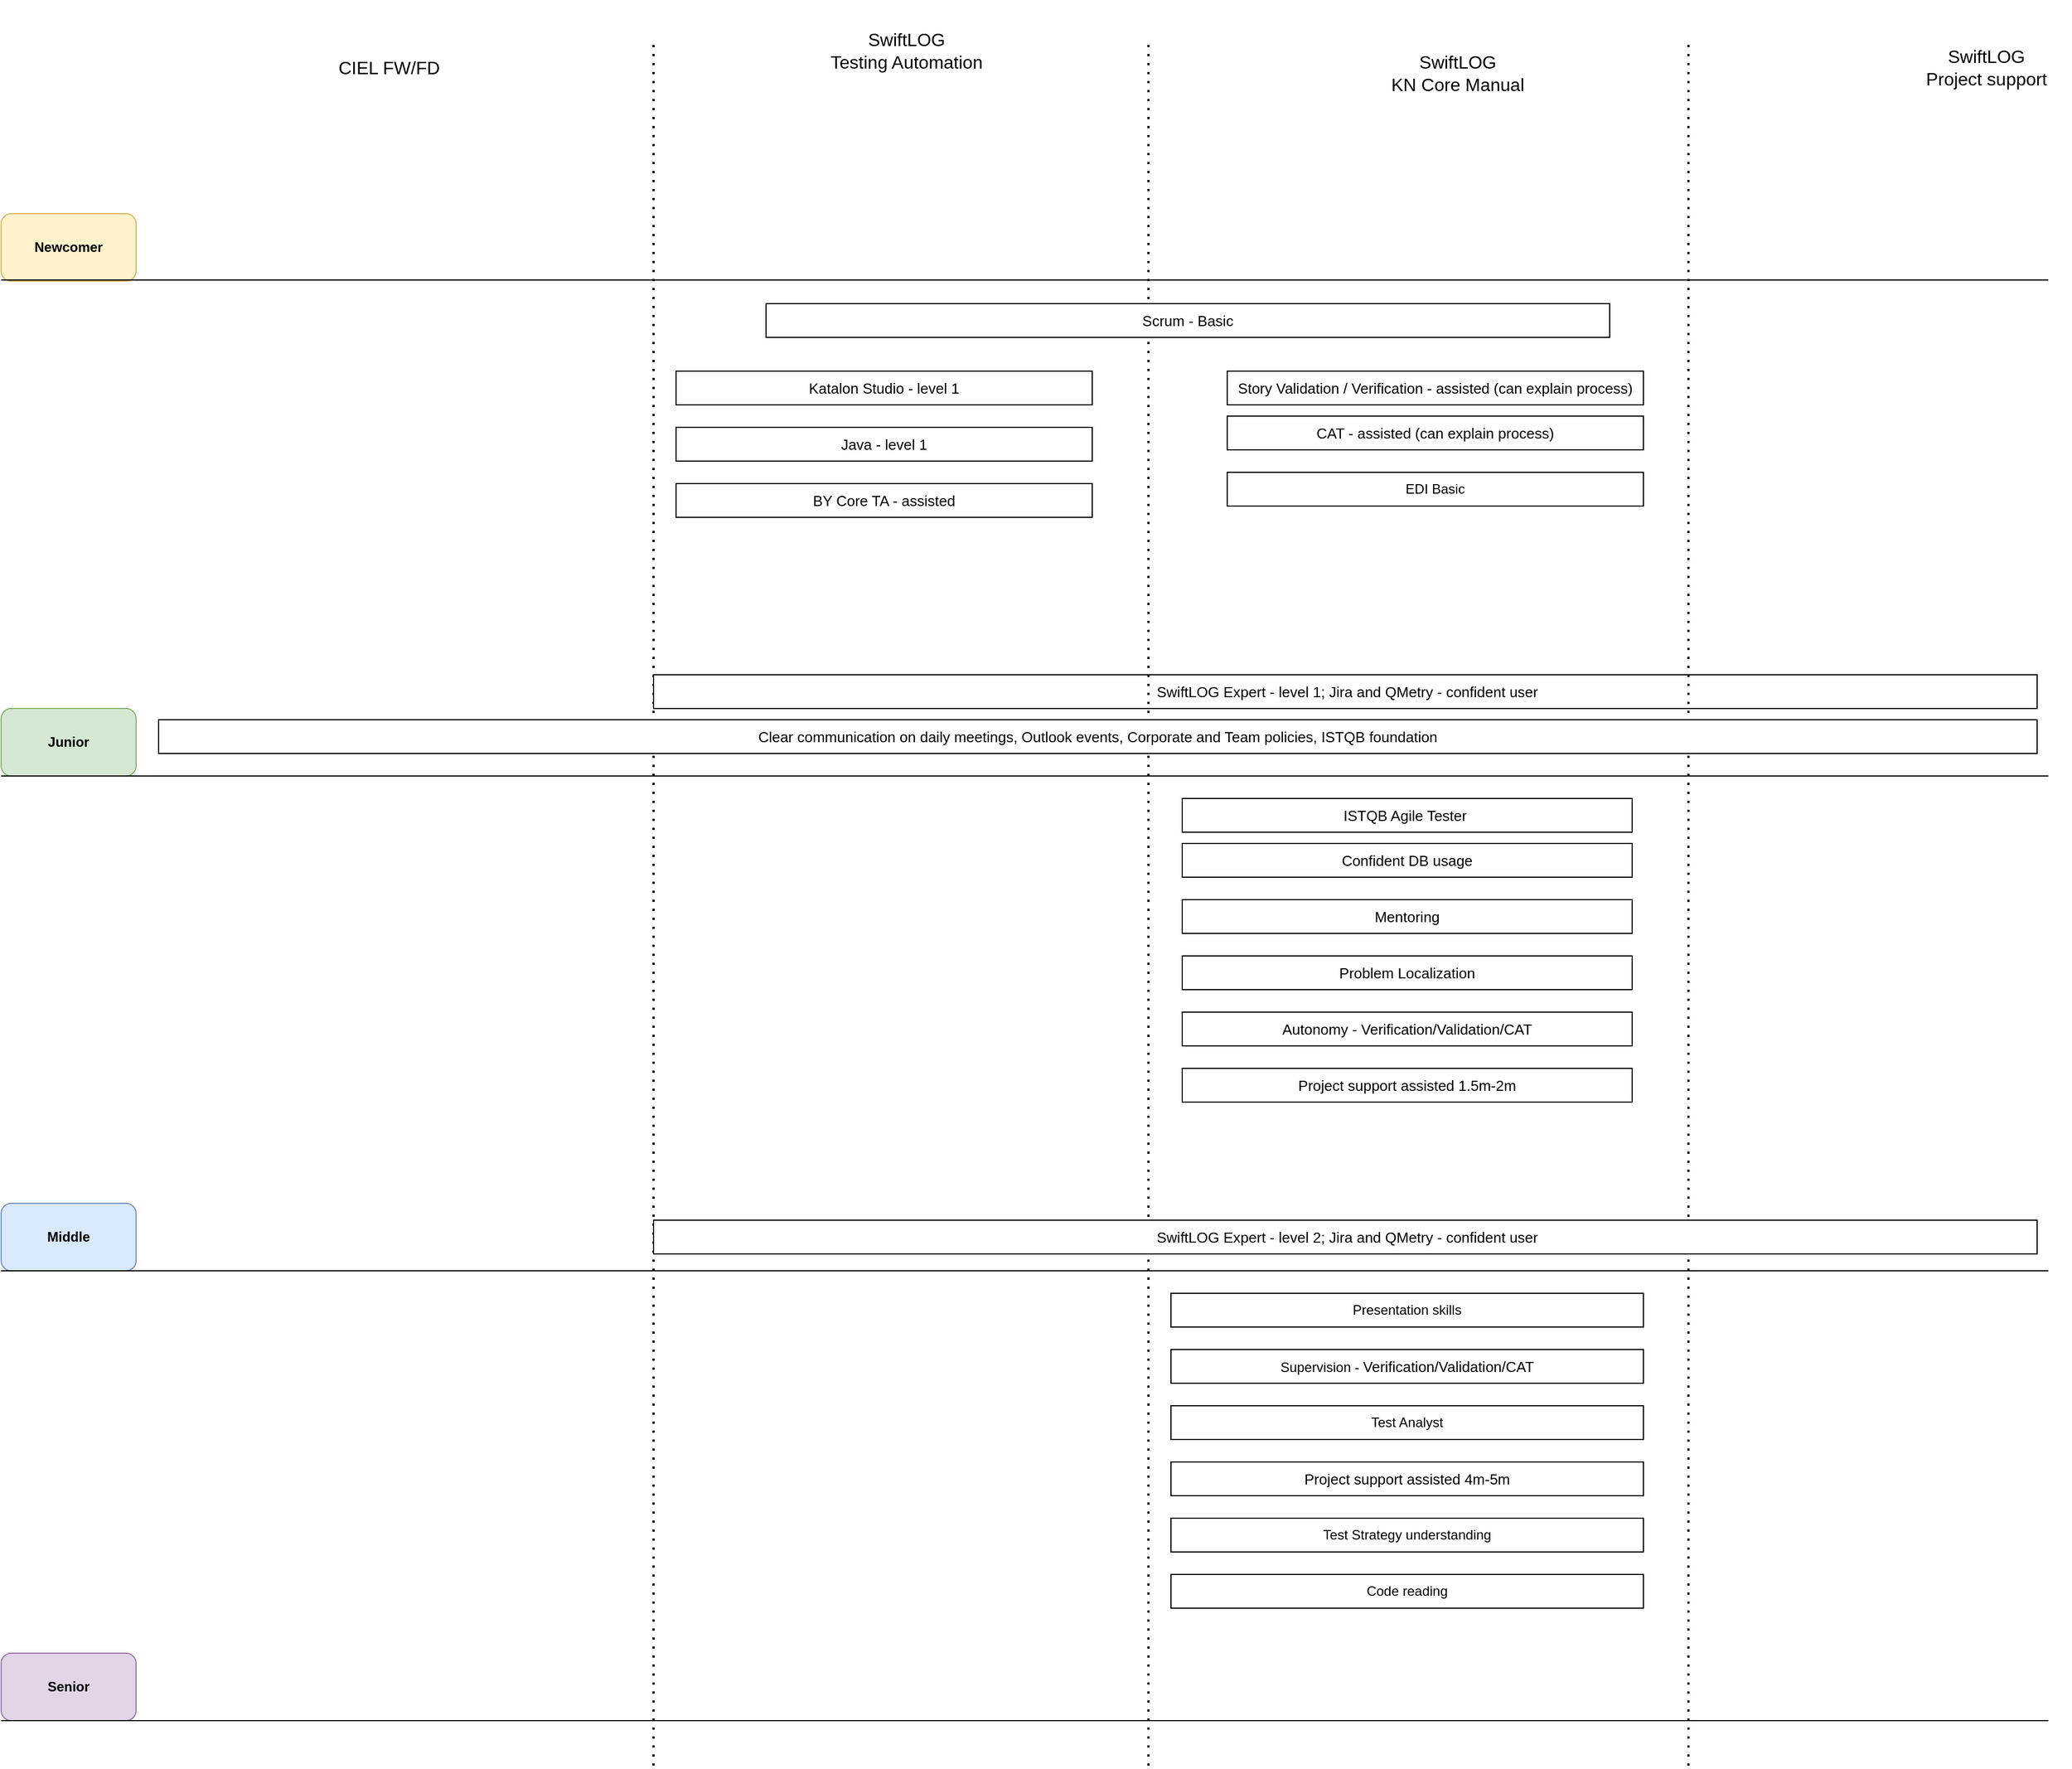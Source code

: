 <mxfile version="14.2.4" type="github">
  <diagram id="ly4MDSIOVdC90xhhTguV" name="Page-1">
    <mxGraphModel dx="2378" dy="1454" grid="1" gridSize="10" guides="1" tooltips="1" connect="1" arrows="1" fold="1" page="1" pageScale="1" pageWidth="1169" pageHeight="827" math="0" shadow="0">
      <root>
        <mxCell id="0" />
        <mxCell id="1" parent="0" />
        <mxCell id="fvxduAXiwiB08SMU0QuC-10" value="Junior" style="rounded=1;whiteSpace=wrap;html=1;fillColor=#d5e8d4;strokeColor=#82b366;fontStyle=1" parent="1" vertex="1">
          <mxGeometry x="-140" y="380" width="120" height="60" as="geometry" />
        </mxCell>
        <mxCell id="fvxduAXiwiB08SMU0QuC-20" value="&lt;div&gt;SwiftLOG&lt;/div&gt;&lt;div&gt;KN Core Manual&lt;br&gt;&lt;/div&gt;" style="text;html=1;strokeColor=none;fillColor=none;align=center;verticalAlign=middle;whiteSpace=wrap;rounded=0;fontSize=16;" parent="1" vertex="1">
          <mxGeometry x="1080" y="-230" width="150" height="90" as="geometry" />
        </mxCell>
        <mxCell id="fvxduAXiwiB08SMU0QuC-21" value="&lt;div&gt;CIEL FW/FD&lt;br&gt;&lt;/div&gt;" style="text;html=1;strokeColor=none;fillColor=none;align=center;verticalAlign=middle;whiteSpace=wrap;rounded=0;fontSize=16;" parent="1" vertex="1">
          <mxGeometry x="120" y="-220" width="170" height="60" as="geometry" />
        </mxCell>
        <mxCell id="fvxduAXiwiB08SMU0QuC-24" value="&lt;div&gt;SwiftLOG&lt;/div&gt;&lt;div&gt;Project support&lt;br&gt;&lt;/div&gt;" style="text;html=1;strokeColor=none;fillColor=none;align=center;verticalAlign=middle;whiteSpace=wrap;rounded=0;fontSize=16;" parent="1" vertex="1">
          <mxGeometry x="1550" y="-235" width="150" height="90" as="geometry" />
        </mxCell>
        <mxCell id="6fR9PWwe6Vml2NNr3BCg-1" value="&lt;div&gt;SwiftLOG&lt;/div&gt;&lt;div&gt;Testing Automation&lt;br&gt;&lt;/div&gt;" style="text;html=1;strokeColor=none;fillColor=none;align=center;verticalAlign=middle;whiteSpace=wrap;rounded=0;fontSize=16;" parent="1" vertex="1">
          <mxGeometry x="590" y="-250" width="150" height="90" as="geometry" />
        </mxCell>
        <mxCell id="6fR9PWwe6Vml2NNr3BCg-2" value="" style="endArrow=none;html=1;exitX=0;exitY=1;exitDx=0;exitDy=0;" parent="1" source="fvxduAXiwiB08SMU0QuC-10" edge="1">
          <mxGeometry width="50" height="50" relative="1" as="geometry">
            <mxPoint x="10" y="440" as="sourcePoint" />
            <mxPoint x="1680" y="440" as="targetPoint" />
          </mxGeometry>
        </mxCell>
        <mxCell id="6fR9PWwe6Vml2NNr3BCg-3" value="Newcomer" style="rounded=1;whiteSpace=wrap;html=1;fillColor=#fff2cc;strokeColor=#d6b656;fontStyle=1" parent="1" vertex="1">
          <mxGeometry x="-140" y="-60" width="120" height="60" as="geometry" />
        </mxCell>
        <mxCell id="6fR9PWwe6Vml2NNr3BCg-5" value="" style="endArrow=none;html=1;exitX=0;exitY=1;exitDx=0;exitDy=0;" parent="1" edge="1">
          <mxGeometry width="50" height="50" relative="1" as="geometry">
            <mxPoint x="-140" y="-1" as="sourcePoint" />
            <mxPoint x="1680" y="-1" as="targetPoint" />
          </mxGeometry>
        </mxCell>
        <mxCell id="6fR9PWwe6Vml2NNr3BCg-6" value="" style="endArrow=none;dashed=1;html=1;dashPattern=1 3;strokeWidth=2;" parent="1" edge="1">
          <mxGeometry width="50" height="50" relative="1" as="geometry">
            <mxPoint x="440" y="1320" as="sourcePoint" />
            <mxPoint x="440" y="-210" as="targetPoint" />
          </mxGeometry>
        </mxCell>
        <mxCell id="6fR9PWwe6Vml2NNr3BCg-7" value="&amp;nbsp;SwiftLOG Expert - level 1; Jira and QMetry - confident user " style="rounded=0;whiteSpace=wrap;html=1;fontSize=13;" parent="1" vertex="1">
          <mxGeometry x="440" y="350" width="1230" height="30" as="geometry" />
        </mxCell>
        <mxCell id="6fR9PWwe6Vml2NNr3BCg-9" value="Middle" style="rounded=1;whiteSpace=wrap;html=1;fillColor=#dae8fc;strokeColor=#6c8ebf;fontStyle=1" parent="1" vertex="1">
          <mxGeometry x="-140" y="820" width="120" height="60" as="geometry" />
        </mxCell>
        <mxCell id="6fR9PWwe6Vml2NNr3BCg-10" value="" style="endArrow=none;html=1;exitX=0;exitY=1;exitDx=0;exitDy=0;" parent="1" source="6fR9PWwe6Vml2NNr3BCg-9" edge="1">
          <mxGeometry width="50" height="50" relative="1" as="geometry">
            <mxPoint x="10" y="880" as="sourcePoint" />
            <mxPoint x="1680" y="880" as="targetPoint" />
          </mxGeometry>
        </mxCell>
        <mxCell id="6fR9PWwe6Vml2NNr3BCg-11" value="Senior" style="rounded=1;whiteSpace=wrap;html=1;fillColor=#e1d5e7;strokeColor=#9673a6;fontStyle=1" parent="1" vertex="1">
          <mxGeometry x="-140" y="1220" width="120" height="60" as="geometry" />
        </mxCell>
        <mxCell id="6fR9PWwe6Vml2NNr3BCg-12" value="" style="endArrow=none;html=1;exitX=0;exitY=1;exitDx=0;exitDy=0;" parent="1" source="6fR9PWwe6Vml2NNr3BCg-11" edge="1">
          <mxGeometry width="50" height="50" relative="1" as="geometry">
            <mxPoint x="10" y="1280" as="sourcePoint" />
            <mxPoint x="1680" y="1280" as="targetPoint" />
          </mxGeometry>
        </mxCell>
        <mxCell id="6fR9PWwe6Vml2NNr3BCg-13" value="" style="endArrow=none;dashed=1;html=1;dashPattern=1 3;strokeWidth=2;" parent="1" edge="1">
          <mxGeometry width="50" height="50" relative="1" as="geometry">
            <mxPoint x="880" y="1320.0" as="sourcePoint" />
            <mxPoint x="880" y="-210" as="targetPoint" />
          </mxGeometry>
        </mxCell>
        <mxCell id="6fR9PWwe6Vml2NNr3BCg-14" value="" style="endArrow=none;dashed=1;html=1;dashPattern=1 3;strokeWidth=2;" parent="1" edge="1">
          <mxGeometry width="50" height="50" relative="1" as="geometry">
            <mxPoint x="1360" y="1320.0" as="sourcePoint" />
            <mxPoint x="1360" y="-210" as="targetPoint" />
          </mxGeometry>
        </mxCell>
        <mxCell id="o-TpeNITcfCAAyTC0CNA-1" value="Scrum - Basic" style="rounded=0;whiteSpace=wrap;html=1;fontSize=13;" parent="1" vertex="1">
          <mxGeometry x="540" y="20" width="750" height="30" as="geometry" />
        </mxCell>
        <mxCell id="o-TpeNITcfCAAyTC0CNA-2" value="Story Validation / Verification - assisted (can explain process)" style="rounded=0;whiteSpace=wrap;html=1;fontSize=13;" parent="1" vertex="1">
          <mxGeometry x="950" y="80" width="370" height="30" as="geometry" />
        </mxCell>
        <mxCell id="o-TpeNITcfCAAyTC0CNA-3" value="CAT - assisted (can explain process)" style="rounded=0;whiteSpace=wrap;html=1;fontSize=13;" parent="1" vertex="1">
          <mxGeometry x="950" y="120" width="370" height="30" as="geometry" />
        </mxCell>
        <mxCell id="o-TpeNITcfCAAyTC0CNA-5" value="Clear communication on daily meetings, Outlook events, Corporate and Team policies, ISTQB foundation " style="rounded=0;whiteSpace=wrap;html=1;fontSize=13;" parent="1" vertex="1">
          <mxGeometry y="390" width="1670" height="30" as="geometry" />
        </mxCell>
        <mxCell id="o-TpeNITcfCAAyTC0CNA-8" value="Katalon Studio - level 1" style="rounded=0;whiteSpace=wrap;html=1;fontSize=13;" parent="1" vertex="1">
          <mxGeometry x="460" y="80" width="370" height="30" as="geometry" />
        </mxCell>
        <mxCell id="o-TpeNITcfCAAyTC0CNA-9" value="Java - level 1" style="rounded=0;whiteSpace=wrap;html=1;fontSize=13;" parent="1" vertex="1">
          <mxGeometry x="460" y="130" width="370" height="30" as="geometry" />
        </mxCell>
        <mxCell id="o-TpeNITcfCAAyTC0CNA-10" value="BY Core TA - assisted" style="rounded=0;whiteSpace=wrap;html=1;fontSize=13;" parent="1" vertex="1">
          <mxGeometry x="460" y="180" width="370" height="30" as="geometry" />
        </mxCell>
        <mxCell id="vtfD7wpbm-6Hu6kyPNYN-1" value="&amp;nbsp;SwiftLOG Expert - level 2; Jira and QMetry - confident user " style="rounded=0;whiteSpace=wrap;html=1;fontSize=13;" parent="1" vertex="1">
          <mxGeometry x="440" y="835" width="1230" height="30" as="geometry" />
        </mxCell>
        <mxCell id="-vzh8exEHkXwTWowG-WA-1" value="EDI Basic" style="rounded=0;whiteSpace=wrap;html=1;" vertex="1" parent="1">
          <mxGeometry x="950" y="170" width="370" height="30" as="geometry" />
        </mxCell>
        <mxCell id="-vzh8exEHkXwTWowG-WA-3" value="ISTQB Agile Tester&amp;nbsp;" style="rounded=0;whiteSpace=wrap;html=1;fontSize=13;" vertex="1" parent="1">
          <mxGeometry x="910" y="460" width="400" height="30" as="geometry" />
        </mxCell>
        <mxCell id="-vzh8exEHkXwTWowG-WA-4" value="Confident DB usage" style="rounded=0;whiteSpace=wrap;html=1;fontSize=13;" vertex="1" parent="1">
          <mxGeometry x="910" y="500" width="400" height="30" as="geometry" />
        </mxCell>
        <mxCell id="-vzh8exEHkXwTWowG-WA-5" value="Mentoring" style="rounded=0;whiteSpace=wrap;html=1;fontSize=13;" vertex="1" parent="1">
          <mxGeometry x="910" y="550" width="400" height="30" as="geometry" />
        </mxCell>
        <mxCell id="-vzh8exEHkXwTWowG-WA-6" value="Problem Localization" style="rounded=0;whiteSpace=wrap;html=1;fontSize=13;" vertex="1" parent="1">
          <mxGeometry x="910" y="600" width="400" height="30" as="geometry" />
        </mxCell>
        <mxCell id="-vzh8exEHkXwTWowG-WA-7" value="Autonomy - Verification/Validation/CAT" style="rounded=0;whiteSpace=wrap;html=1;fontSize=13;" vertex="1" parent="1">
          <mxGeometry x="910" y="650" width="400" height="30" as="geometry" />
        </mxCell>
        <mxCell id="-vzh8exEHkXwTWowG-WA-8" value="Project support assisted 1.5m-2m" style="rounded=0;whiteSpace=wrap;html=1;fontSize=13;" vertex="1" parent="1">
          <mxGeometry x="910" y="700" width="400" height="30" as="geometry" />
        </mxCell>
        <mxCell id="-vzh8exEHkXwTWowG-WA-9" value="Presentation skills" style="rounded=0;whiteSpace=wrap;html=1;" vertex="1" parent="1">
          <mxGeometry x="900" y="900" width="420" height="30" as="geometry" />
        </mxCell>
        <mxCell id="-vzh8exEHkXwTWowG-WA-10" value="Supervision -&amp;nbsp;&lt;span style=&quot;font-size: 13px&quot;&gt;Verification/Validation/CAT&lt;/span&gt;" style="rounded=0;whiteSpace=wrap;html=1;" vertex="1" parent="1">
          <mxGeometry x="900" y="950" width="420" height="30" as="geometry" />
        </mxCell>
        <mxCell id="-vzh8exEHkXwTWowG-WA-11" value="Test Analyst" style="rounded=0;whiteSpace=wrap;html=1;" vertex="1" parent="1">
          <mxGeometry x="900" y="1000" width="420" height="30" as="geometry" />
        </mxCell>
        <mxCell id="-vzh8exEHkXwTWowG-WA-12" value="Project support assisted 4m-5m" style="rounded=0;whiteSpace=wrap;html=1;fontSize=13;" vertex="1" parent="1">
          <mxGeometry x="900" y="1050" width="420" height="30" as="geometry" />
        </mxCell>
        <mxCell id="-vzh8exEHkXwTWowG-WA-13" value="Test Strategy understanding" style="rounded=0;whiteSpace=wrap;html=1;" vertex="1" parent="1">
          <mxGeometry x="900" y="1100" width="420" height="30" as="geometry" />
        </mxCell>
        <mxCell id="-vzh8exEHkXwTWowG-WA-14" value="Code reading" style="rounded=0;whiteSpace=wrap;html=1;" vertex="1" parent="1">
          <mxGeometry x="900" y="1150" width="420" height="30" as="geometry" />
        </mxCell>
      </root>
    </mxGraphModel>
  </diagram>
</mxfile>
